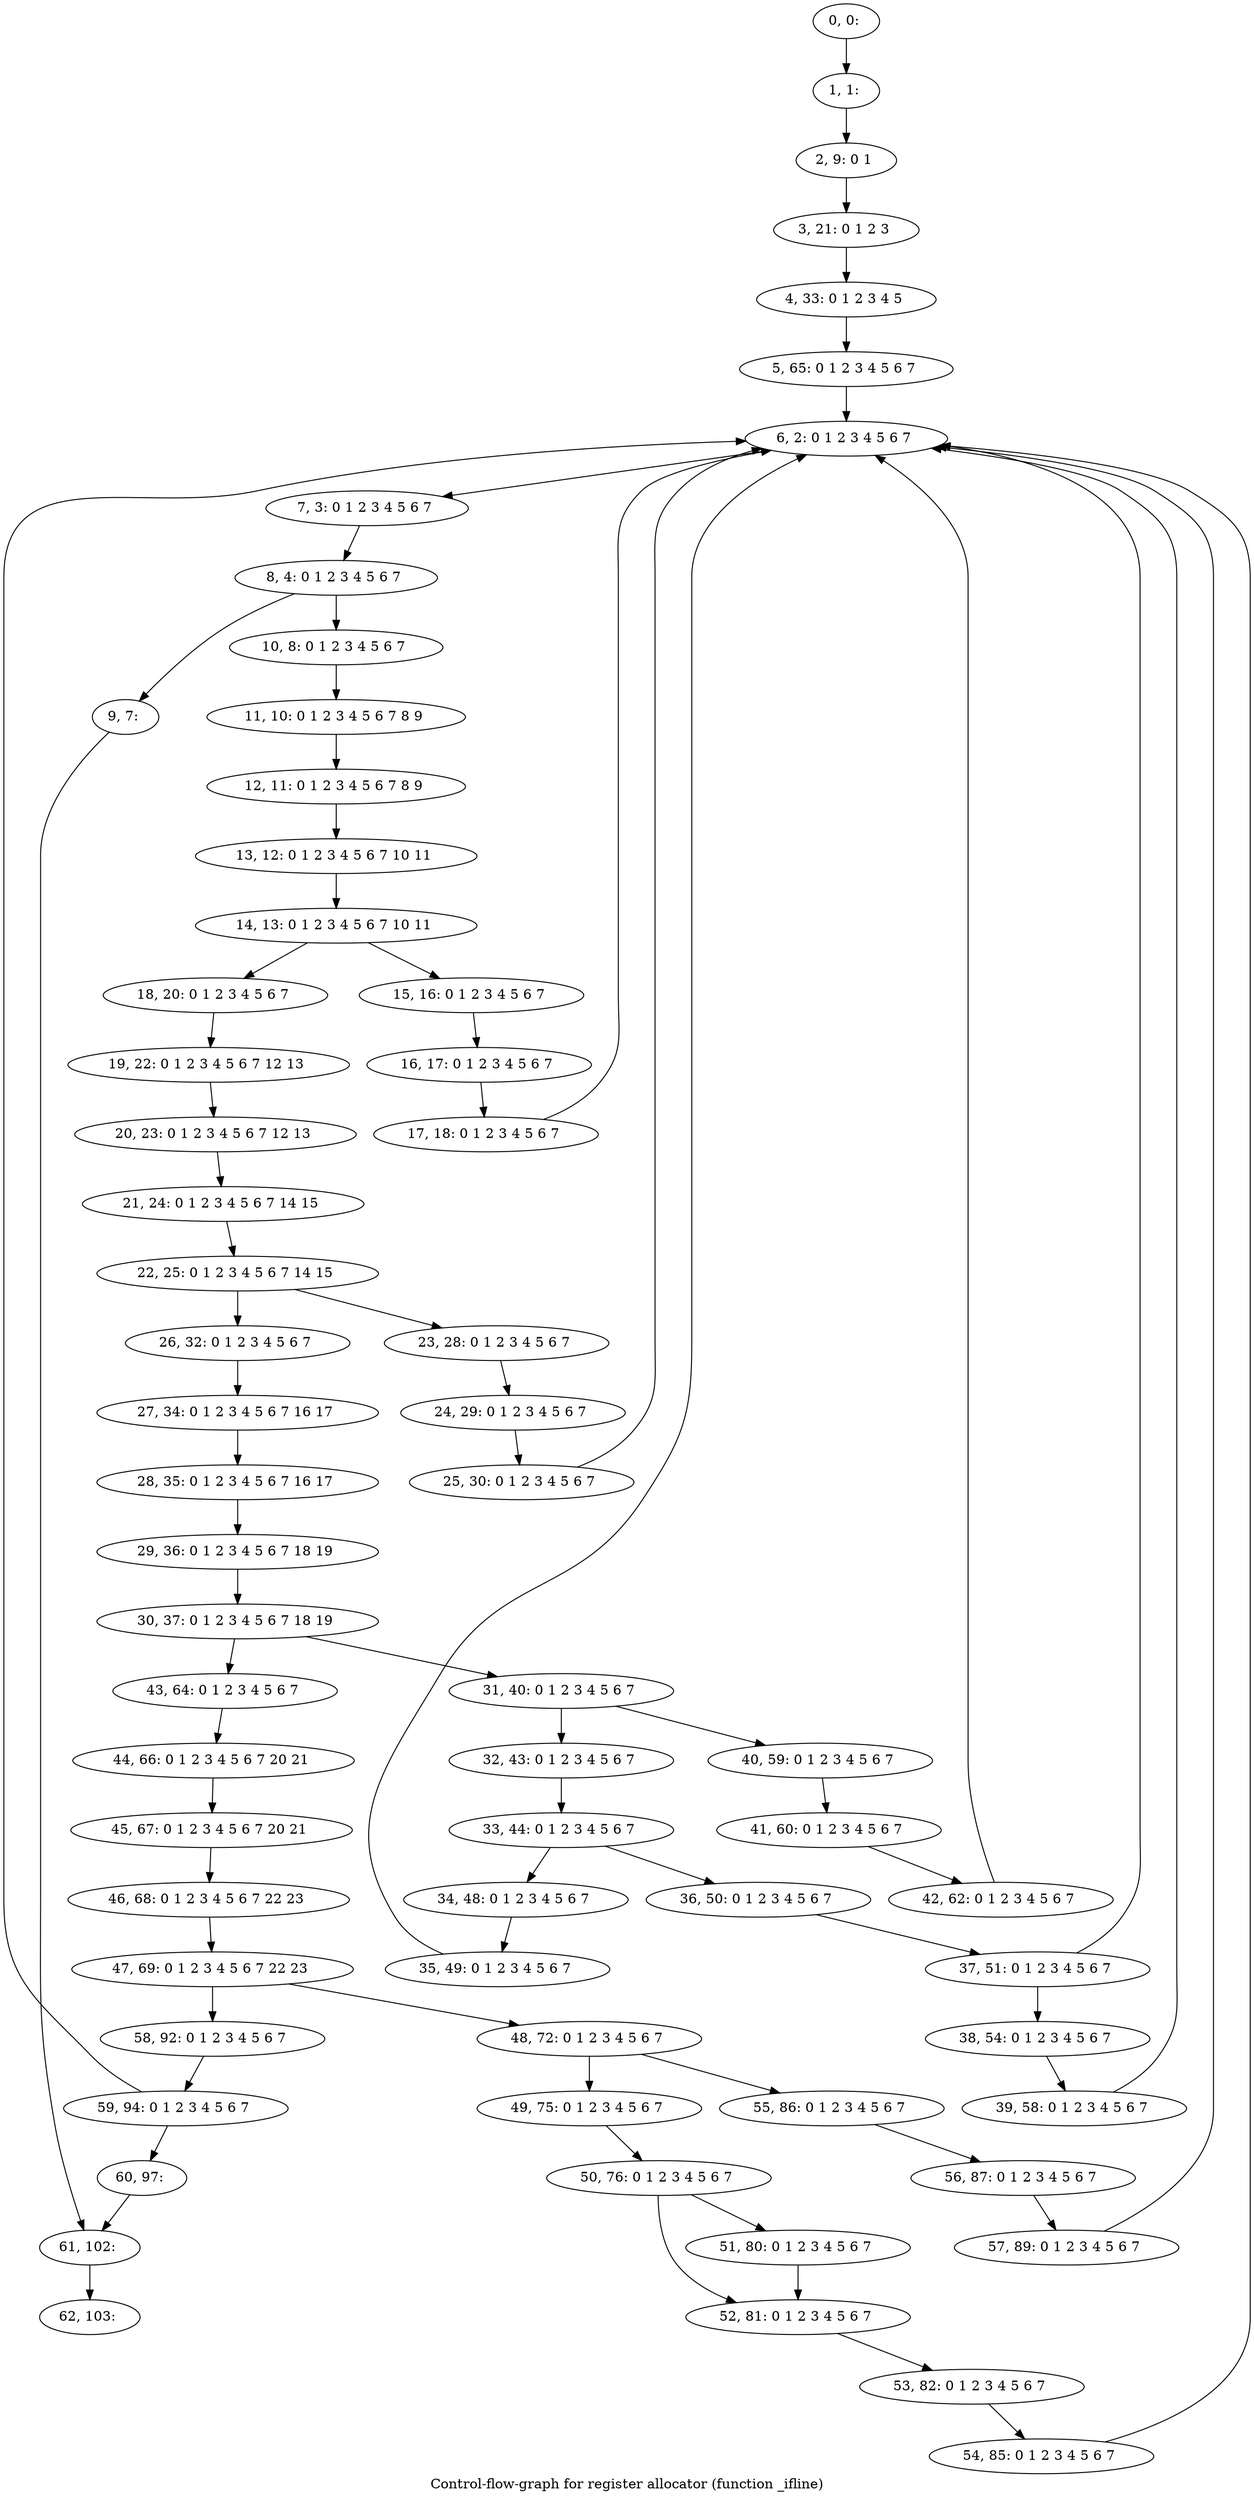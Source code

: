 digraph G {
graph [label="Control-flow-graph for register allocator (function _ifline)"]
0[label="0, 0: "];
1[label="1, 1: "];
2[label="2, 9: 0 1 "];
3[label="3, 21: 0 1 2 3 "];
4[label="4, 33: 0 1 2 3 4 5 "];
5[label="5, 65: 0 1 2 3 4 5 6 7 "];
6[label="6, 2: 0 1 2 3 4 5 6 7 "];
7[label="7, 3: 0 1 2 3 4 5 6 7 "];
8[label="8, 4: 0 1 2 3 4 5 6 7 "];
9[label="9, 7: "];
10[label="10, 8: 0 1 2 3 4 5 6 7 "];
11[label="11, 10: 0 1 2 3 4 5 6 7 8 9 "];
12[label="12, 11: 0 1 2 3 4 5 6 7 8 9 "];
13[label="13, 12: 0 1 2 3 4 5 6 7 10 11 "];
14[label="14, 13: 0 1 2 3 4 5 6 7 10 11 "];
15[label="15, 16: 0 1 2 3 4 5 6 7 "];
16[label="16, 17: 0 1 2 3 4 5 6 7 "];
17[label="17, 18: 0 1 2 3 4 5 6 7 "];
18[label="18, 20: 0 1 2 3 4 5 6 7 "];
19[label="19, 22: 0 1 2 3 4 5 6 7 12 13 "];
20[label="20, 23: 0 1 2 3 4 5 6 7 12 13 "];
21[label="21, 24: 0 1 2 3 4 5 6 7 14 15 "];
22[label="22, 25: 0 1 2 3 4 5 6 7 14 15 "];
23[label="23, 28: 0 1 2 3 4 5 6 7 "];
24[label="24, 29: 0 1 2 3 4 5 6 7 "];
25[label="25, 30: 0 1 2 3 4 5 6 7 "];
26[label="26, 32: 0 1 2 3 4 5 6 7 "];
27[label="27, 34: 0 1 2 3 4 5 6 7 16 17 "];
28[label="28, 35: 0 1 2 3 4 5 6 7 16 17 "];
29[label="29, 36: 0 1 2 3 4 5 6 7 18 19 "];
30[label="30, 37: 0 1 2 3 4 5 6 7 18 19 "];
31[label="31, 40: 0 1 2 3 4 5 6 7 "];
32[label="32, 43: 0 1 2 3 4 5 6 7 "];
33[label="33, 44: 0 1 2 3 4 5 6 7 "];
34[label="34, 48: 0 1 2 3 4 5 6 7 "];
35[label="35, 49: 0 1 2 3 4 5 6 7 "];
36[label="36, 50: 0 1 2 3 4 5 6 7 "];
37[label="37, 51: 0 1 2 3 4 5 6 7 "];
38[label="38, 54: 0 1 2 3 4 5 6 7 "];
39[label="39, 58: 0 1 2 3 4 5 6 7 "];
40[label="40, 59: 0 1 2 3 4 5 6 7 "];
41[label="41, 60: 0 1 2 3 4 5 6 7 "];
42[label="42, 62: 0 1 2 3 4 5 6 7 "];
43[label="43, 64: 0 1 2 3 4 5 6 7 "];
44[label="44, 66: 0 1 2 3 4 5 6 7 20 21 "];
45[label="45, 67: 0 1 2 3 4 5 6 7 20 21 "];
46[label="46, 68: 0 1 2 3 4 5 6 7 22 23 "];
47[label="47, 69: 0 1 2 3 4 5 6 7 22 23 "];
48[label="48, 72: 0 1 2 3 4 5 6 7 "];
49[label="49, 75: 0 1 2 3 4 5 6 7 "];
50[label="50, 76: 0 1 2 3 4 5 6 7 "];
51[label="51, 80: 0 1 2 3 4 5 6 7 "];
52[label="52, 81: 0 1 2 3 4 5 6 7 "];
53[label="53, 82: 0 1 2 3 4 5 6 7 "];
54[label="54, 85: 0 1 2 3 4 5 6 7 "];
55[label="55, 86: 0 1 2 3 4 5 6 7 "];
56[label="56, 87: 0 1 2 3 4 5 6 7 "];
57[label="57, 89: 0 1 2 3 4 5 6 7 "];
58[label="58, 92: 0 1 2 3 4 5 6 7 "];
59[label="59, 94: 0 1 2 3 4 5 6 7 "];
60[label="60, 97: "];
61[label="61, 102: "];
62[label="62, 103: "];
0->1 ;
1->2 ;
2->3 ;
3->4 ;
4->5 ;
5->6 ;
6->7 ;
7->8 ;
8->9 ;
8->10 ;
9->61 ;
10->11 ;
11->12 ;
12->13 ;
13->14 ;
14->15 ;
14->18 ;
15->16 ;
16->17 ;
17->6 ;
18->19 ;
19->20 ;
20->21 ;
21->22 ;
22->23 ;
22->26 ;
23->24 ;
24->25 ;
25->6 ;
26->27 ;
27->28 ;
28->29 ;
29->30 ;
30->31 ;
30->43 ;
31->32 ;
31->40 ;
32->33 ;
33->34 ;
33->36 ;
34->35 ;
35->6 ;
36->37 ;
37->38 ;
37->6 ;
38->39 ;
39->6 ;
40->41 ;
41->42 ;
42->6 ;
43->44 ;
44->45 ;
45->46 ;
46->47 ;
47->48 ;
47->58 ;
48->49 ;
48->55 ;
49->50 ;
50->51 ;
50->52 ;
51->52 ;
52->53 ;
53->54 ;
54->6 ;
55->56 ;
56->57 ;
57->6 ;
58->59 ;
59->60 ;
59->6 ;
60->61 ;
61->62 ;
}
